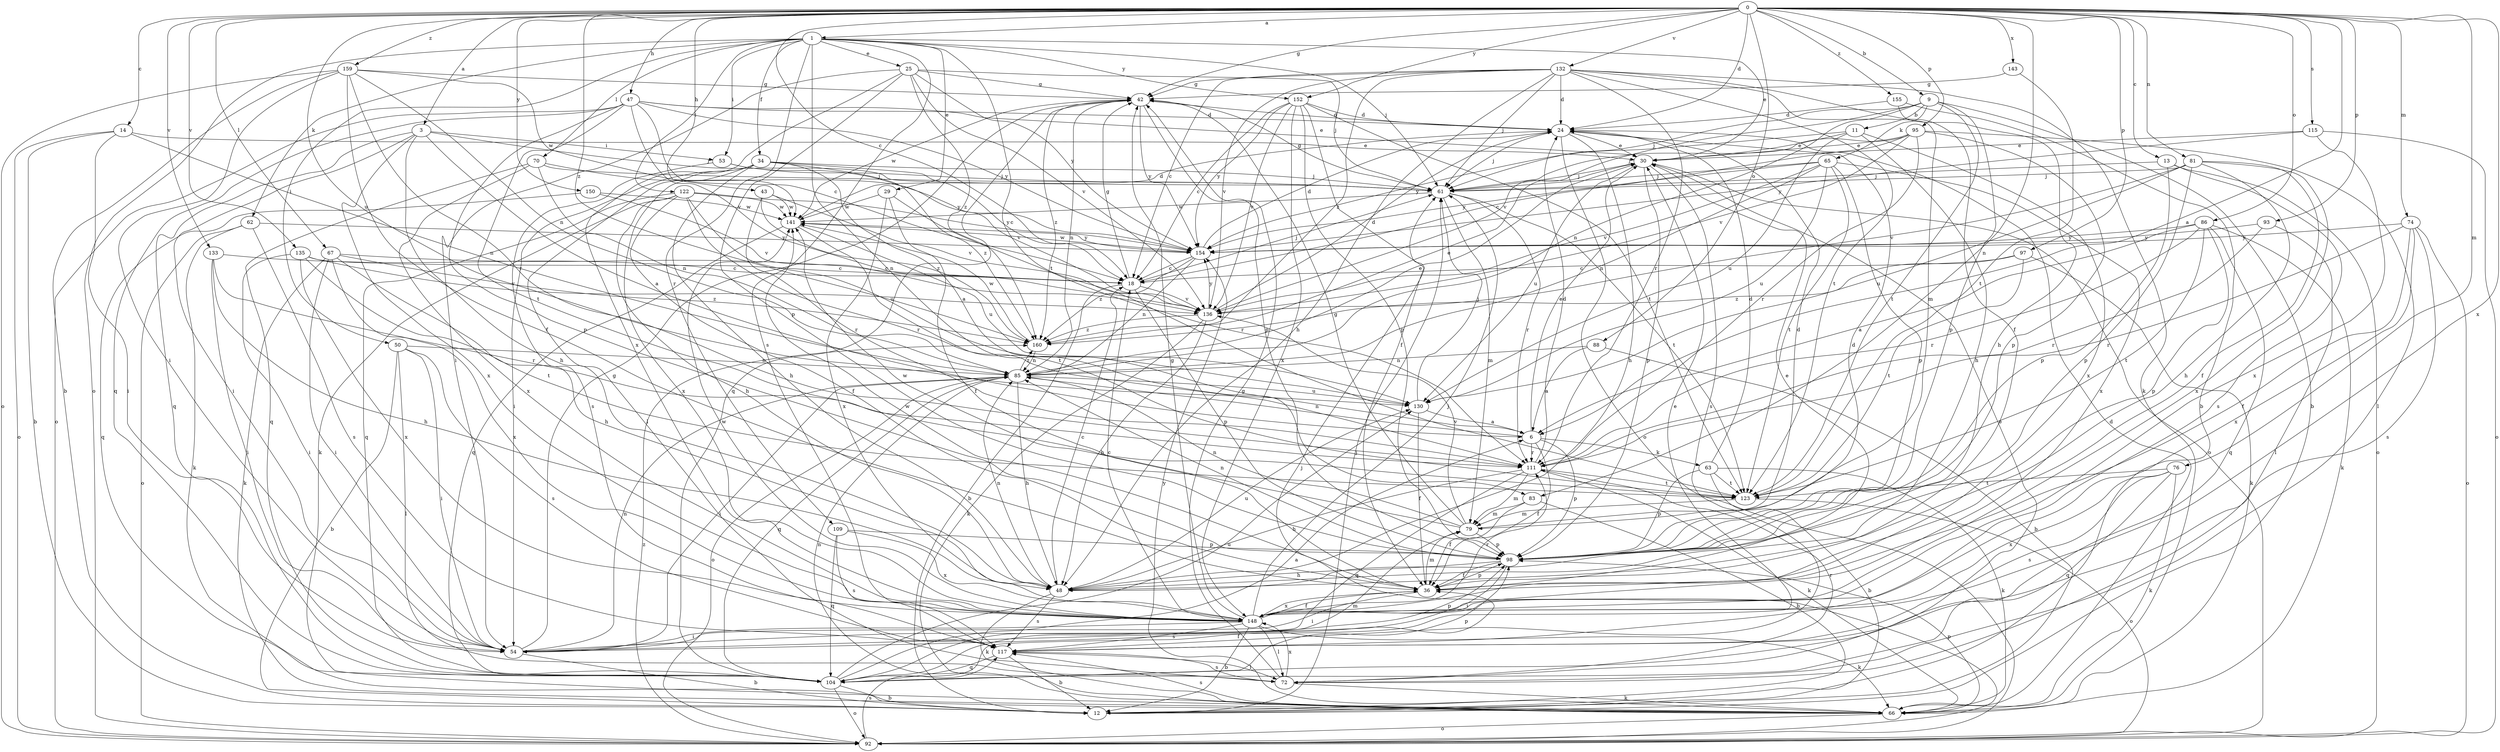 strict digraph  {
0;
1;
3;
6;
9;
11;
12;
13;
14;
18;
24;
25;
29;
30;
34;
36;
42;
43;
47;
48;
50;
53;
54;
61;
62;
63;
65;
66;
67;
70;
72;
74;
76;
79;
81;
83;
85;
86;
88;
92;
93;
95;
97;
98;
104;
109;
111;
115;
117;
122;
123;
130;
132;
133;
135;
136;
141;
143;
148;
150;
152;
154;
155;
159;
160;
0 -> 1  [label=a];
0 -> 3  [label=a];
0 -> 6  [label=a];
0 -> 9  [label=b];
0 -> 13  [label=c];
0 -> 14  [label=c];
0 -> 18  [label=c];
0 -> 24  [label=d];
0 -> 42  [label=g];
0 -> 43  [label=h];
0 -> 47  [label=h];
0 -> 67  [label=l];
0 -> 74  [label=m];
0 -> 76  [label=m];
0 -> 81  [label=n];
0 -> 83  [label=n];
0 -> 86  [label=o];
0 -> 88  [label=o];
0 -> 93  [label=p];
0 -> 95  [label=p];
0 -> 97  [label=p];
0 -> 115  [label=s];
0 -> 130  [label=u];
0 -> 132  [label=v];
0 -> 133  [label=v];
0 -> 135  [label=v];
0 -> 143  [label=x];
0 -> 148  [label=x];
0 -> 150  [label=y];
0 -> 152  [label=y];
0 -> 155  [label=z];
0 -> 159  [label=z];
0 -> 160  [label=z];
1 -> 25  [label=e];
1 -> 29  [label=e];
1 -> 30  [label=e];
1 -> 34  [label=f];
1 -> 50  [label=i];
1 -> 53  [label=i];
1 -> 61  [label=j];
1 -> 62  [label=k];
1 -> 70  [label=l];
1 -> 83  [label=n];
1 -> 92  [label=o];
1 -> 109  [label=r];
1 -> 117  [label=s];
1 -> 122  [label=t];
1 -> 123  [label=t];
1 -> 152  [label=y];
3 -> 6  [label=a];
3 -> 48  [label=h];
3 -> 53  [label=i];
3 -> 54  [label=i];
3 -> 61  [label=j];
3 -> 104  [label=q];
3 -> 148  [label=x];
6 -> 30  [label=e];
6 -> 36  [label=f];
6 -> 63  [label=k];
6 -> 85  [label=n];
6 -> 98  [label=p];
6 -> 111  [label=r];
9 -> 11  [label=b];
9 -> 12  [label=b];
9 -> 61  [label=j];
9 -> 65  [label=k];
9 -> 85  [label=n];
9 -> 98  [label=p];
9 -> 123  [label=t];
9 -> 136  [label=v];
11 -> 30  [label=e];
11 -> 48  [label=h];
11 -> 130  [label=u];
11 -> 148  [label=x];
11 -> 154  [label=y];
12 -> 61  [label=j];
13 -> 61  [label=j];
13 -> 92  [label=o];
13 -> 98  [label=p];
13 -> 117  [label=s];
14 -> 12  [label=b];
14 -> 30  [label=e];
14 -> 54  [label=i];
14 -> 85  [label=n];
14 -> 92  [label=o];
18 -> 12  [label=b];
18 -> 42  [label=g];
18 -> 61  [label=j];
18 -> 98  [label=p];
18 -> 136  [label=v];
24 -> 30  [label=e];
24 -> 48  [label=h];
24 -> 61  [label=j];
24 -> 92  [label=o];
25 -> 42  [label=g];
25 -> 54  [label=i];
25 -> 61  [label=j];
25 -> 98  [label=p];
25 -> 136  [label=v];
25 -> 148  [label=x];
25 -> 154  [label=y];
25 -> 160  [label=z];
29 -> 36  [label=f];
29 -> 111  [label=r];
29 -> 141  [label=w];
29 -> 148  [label=x];
30 -> 61  [label=j];
30 -> 92  [label=o];
30 -> 98  [label=p];
30 -> 117  [label=s];
30 -> 130  [label=u];
34 -> 6  [label=a];
34 -> 18  [label=c];
34 -> 48  [label=h];
34 -> 54  [label=i];
34 -> 61  [label=j];
34 -> 72  [label=l];
34 -> 148  [label=x];
34 -> 160  [label=z];
36 -> 30  [label=e];
36 -> 54  [label=i];
36 -> 79  [label=m];
36 -> 98  [label=p];
36 -> 141  [label=w];
36 -> 148  [label=x];
42 -> 24  [label=d];
42 -> 85  [label=n];
42 -> 98  [label=p];
42 -> 104  [label=q];
42 -> 141  [label=w];
42 -> 154  [label=y];
42 -> 160  [label=z];
43 -> 111  [label=r];
43 -> 136  [label=v];
43 -> 141  [label=w];
43 -> 160  [label=z];
47 -> 18  [label=c];
47 -> 24  [label=d];
47 -> 30  [label=e];
47 -> 92  [label=o];
47 -> 98  [label=p];
47 -> 104  [label=q];
47 -> 123  [label=t];
47 -> 136  [label=v];
47 -> 154  [label=y];
48 -> 18  [label=c];
48 -> 66  [label=k];
48 -> 85  [label=n];
48 -> 117  [label=s];
48 -> 130  [label=u];
50 -> 12  [label=b];
50 -> 54  [label=i];
50 -> 72  [label=l];
50 -> 85  [label=n];
50 -> 117  [label=s];
53 -> 61  [label=j];
53 -> 117  [label=s];
53 -> 136  [label=v];
54 -> 12  [label=b];
54 -> 30  [label=e];
54 -> 42  [label=g];
54 -> 85  [label=n];
54 -> 98  [label=p];
61 -> 42  [label=g];
61 -> 79  [label=m];
61 -> 111  [label=r];
61 -> 123  [label=t];
61 -> 141  [label=w];
62 -> 66  [label=k];
62 -> 92  [label=o];
62 -> 117  [label=s];
62 -> 154  [label=y];
63 -> 12  [label=b];
63 -> 24  [label=d];
63 -> 66  [label=k];
63 -> 98  [label=p];
63 -> 123  [label=t];
65 -> 61  [label=j];
65 -> 85  [label=n];
65 -> 98  [label=p];
65 -> 123  [label=t];
65 -> 130  [label=u];
65 -> 136  [label=v];
65 -> 148  [label=x];
65 -> 154  [label=y];
66 -> 24  [label=d];
66 -> 85  [label=n];
66 -> 92  [label=o];
66 -> 98  [label=p];
66 -> 117  [label=s];
66 -> 154  [label=y];
67 -> 18  [label=c];
67 -> 48  [label=h];
67 -> 54  [label=i];
67 -> 66  [label=k];
67 -> 148  [label=x];
67 -> 160  [label=z];
70 -> 61  [label=j];
70 -> 85  [label=n];
70 -> 104  [label=q];
70 -> 148  [label=x];
70 -> 154  [label=y];
72 -> 30  [label=e];
72 -> 42  [label=g];
72 -> 66  [label=k];
72 -> 111  [label=r];
72 -> 117  [label=s];
72 -> 148  [label=x];
74 -> 36  [label=f];
74 -> 92  [label=o];
74 -> 111  [label=r];
74 -> 117  [label=s];
74 -> 148  [label=x];
74 -> 154  [label=y];
76 -> 66  [label=k];
76 -> 104  [label=q];
76 -> 117  [label=s];
76 -> 123  [label=t];
76 -> 148  [label=x];
79 -> 24  [label=d];
79 -> 42  [label=g];
79 -> 85  [label=n];
79 -> 98  [label=p];
79 -> 136  [label=v];
79 -> 141  [label=w];
81 -> 36  [label=f];
81 -> 48  [label=h];
81 -> 61  [label=j];
81 -> 98  [label=p];
81 -> 130  [label=u];
81 -> 136  [label=v];
81 -> 148  [label=x];
83 -> 12  [label=b];
83 -> 36  [label=f];
83 -> 79  [label=m];
85 -> 30  [label=e];
85 -> 48  [label=h];
85 -> 54  [label=i];
85 -> 92  [label=o];
85 -> 104  [label=q];
85 -> 130  [label=u];
85 -> 160  [label=z];
86 -> 6  [label=a];
86 -> 66  [label=k];
86 -> 98  [label=p];
86 -> 104  [label=q];
86 -> 111  [label=r];
86 -> 123  [label=t];
86 -> 154  [label=y];
88 -> 6  [label=a];
88 -> 12  [label=b];
88 -> 85  [label=n];
92 -> 61  [label=j];
92 -> 117  [label=s];
92 -> 160  [label=z];
93 -> 72  [label=l];
93 -> 111  [label=r];
93 -> 154  [label=y];
95 -> 18  [label=c];
95 -> 30  [label=e];
95 -> 61  [label=j];
95 -> 72  [label=l];
95 -> 98  [label=p];
95 -> 111  [label=r];
95 -> 136  [label=v];
97 -> 18  [label=c];
97 -> 66  [label=k];
97 -> 123  [label=t];
97 -> 160  [label=z];
98 -> 24  [label=d];
98 -> 36  [label=f];
98 -> 48  [label=h];
98 -> 54  [label=i];
98 -> 85  [label=n];
104 -> 6  [label=a];
104 -> 12  [label=b];
104 -> 36  [label=f];
104 -> 79  [label=m];
104 -> 92  [label=o];
104 -> 98  [label=p];
104 -> 130  [label=u];
109 -> 98  [label=p];
109 -> 104  [label=q];
109 -> 117  [label=s];
109 -> 148  [label=x];
111 -> 24  [label=d];
111 -> 48  [label=h];
111 -> 66  [label=k];
111 -> 79  [label=m];
111 -> 104  [label=q];
111 -> 123  [label=t];
115 -> 30  [label=e];
115 -> 92  [label=o];
115 -> 148  [label=x];
115 -> 154  [label=y];
117 -> 12  [label=b];
117 -> 72  [label=l];
117 -> 104  [label=q];
122 -> 36  [label=f];
122 -> 48  [label=h];
122 -> 66  [label=k];
122 -> 104  [label=q];
122 -> 111  [label=r];
122 -> 130  [label=u];
122 -> 141  [label=w];
122 -> 154  [label=y];
123 -> 79  [label=m];
123 -> 92  [label=o];
130 -> 6  [label=a];
130 -> 36  [label=f];
130 -> 61  [label=j];
132 -> 18  [label=c];
132 -> 24  [label=d];
132 -> 36  [label=f];
132 -> 42  [label=g];
132 -> 48  [label=h];
132 -> 61  [label=j];
132 -> 66  [label=k];
132 -> 79  [label=m];
132 -> 111  [label=r];
132 -> 123  [label=t];
132 -> 136  [label=v];
132 -> 160  [label=z];
133 -> 18  [label=c];
133 -> 48  [label=h];
133 -> 54  [label=i];
133 -> 111  [label=r];
135 -> 18  [label=c];
135 -> 54  [label=i];
135 -> 123  [label=t];
135 -> 136  [label=v];
135 -> 148  [label=x];
136 -> 24  [label=d];
136 -> 48  [label=h];
136 -> 66  [label=k];
136 -> 154  [label=y];
136 -> 160  [label=z];
141 -> 24  [label=d];
141 -> 104  [label=q];
141 -> 123  [label=t];
141 -> 130  [label=u];
141 -> 154  [label=y];
143 -> 42  [label=g];
143 -> 123  [label=t];
148 -> 12  [label=b];
148 -> 18  [label=c];
148 -> 36  [label=f];
148 -> 42  [label=g];
148 -> 54  [label=i];
148 -> 61  [label=j];
148 -> 66  [label=k];
148 -> 72  [label=l];
148 -> 111  [label=r];
148 -> 117  [label=s];
148 -> 141  [label=w];
150 -> 104  [label=q];
150 -> 136  [label=v];
150 -> 141  [label=w];
152 -> 18  [label=c];
152 -> 24  [label=d];
152 -> 36  [label=f];
152 -> 98  [label=p];
152 -> 123  [label=t];
152 -> 136  [label=v];
152 -> 148  [label=x];
152 -> 154  [label=y];
154 -> 18  [label=c];
154 -> 24  [label=d];
154 -> 85  [label=n];
154 -> 141  [label=w];
154 -> 160  [label=z];
155 -> 12  [label=b];
155 -> 24  [label=d];
155 -> 48  [label=h];
159 -> 12  [label=b];
159 -> 36  [label=f];
159 -> 42  [label=g];
159 -> 54  [label=i];
159 -> 85  [label=n];
159 -> 92  [label=o];
159 -> 111  [label=r];
159 -> 141  [label=w];
160 -> 30  [label=e];
160 -> 85  [label=n];
160 -> 141  [label=w];
}
